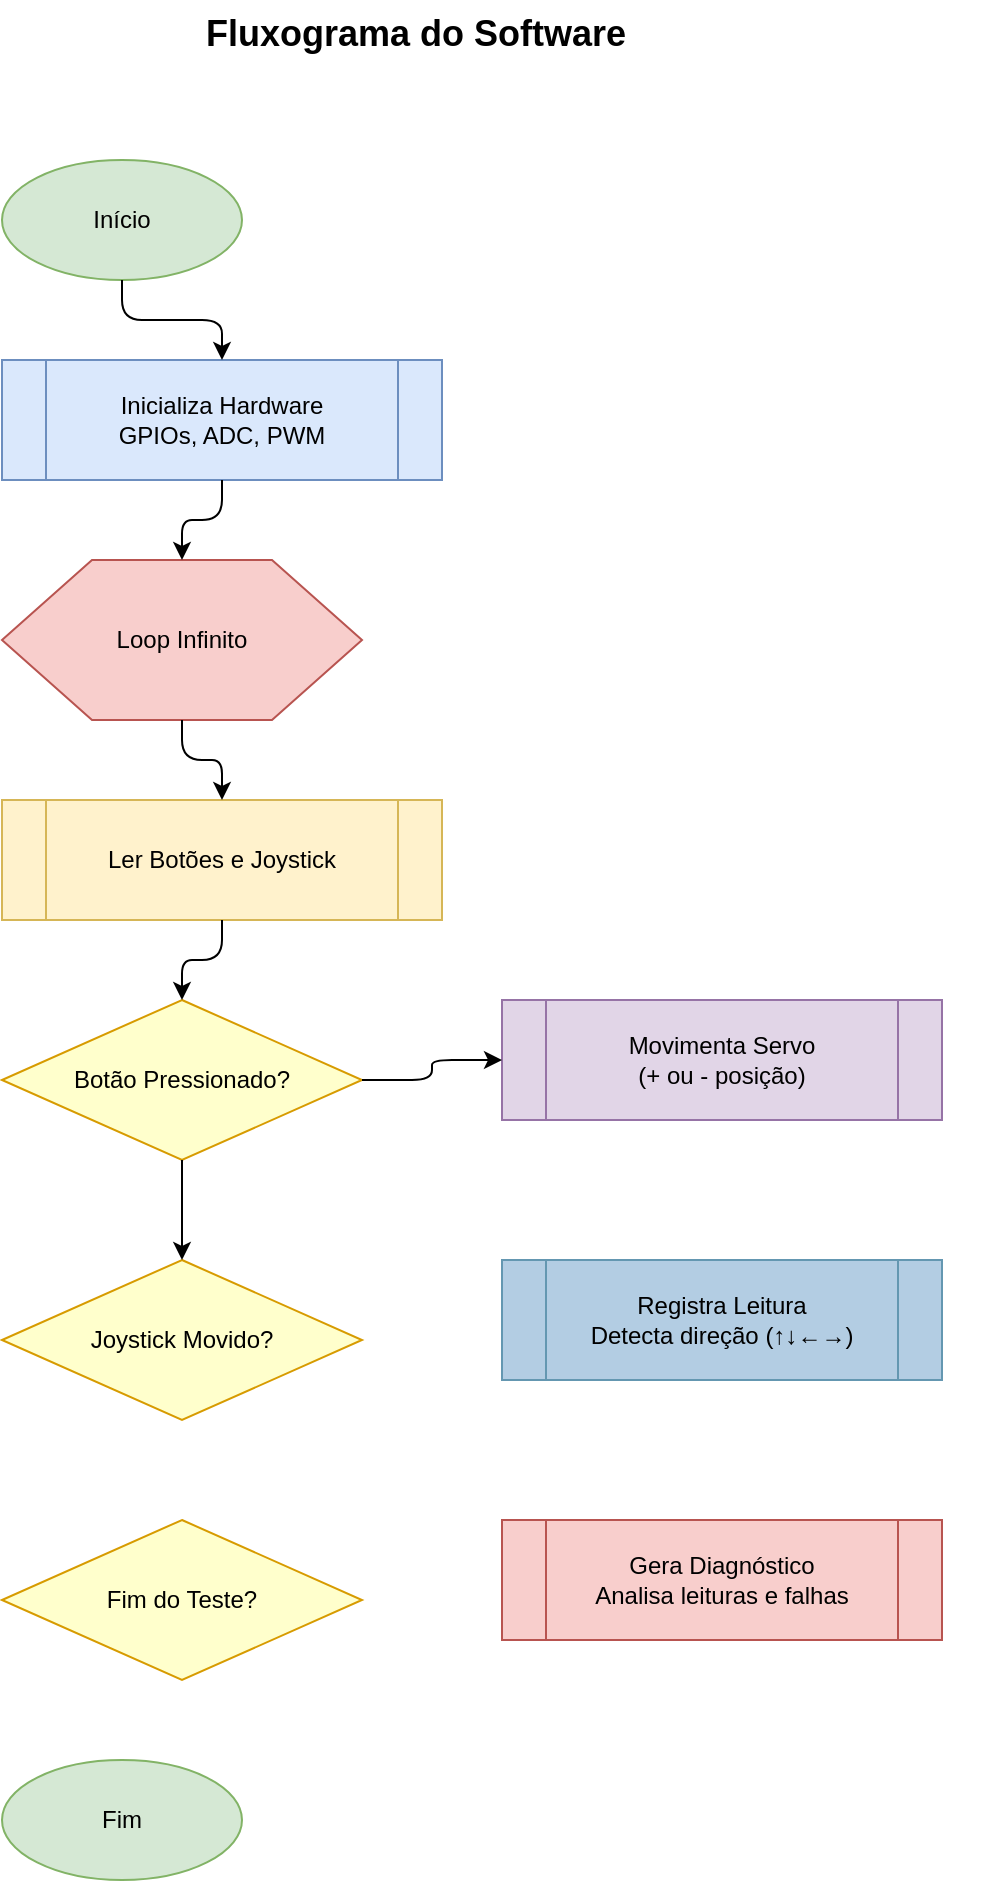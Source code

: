<?xml version="1.0" encoding="UTF-8"?>
<mxfile>
  <diagram id="SoftwareFlowchart" name="Fluxograma do Software">
    <mxGraphModel dx="1420" dy="900" grid="1" gridSize="10" guides="1" tooltips="1" connect="1" arrows="1" fold="1" page="1" pageScale="1" pageWidth="1920" pageHeight="1080" math="0" shadow="0">
      <root>
        <mxCell id="0"/>
        <mxCell id="1" parent="0"/>

        <!-- Título -->
        <mxCell id="title" value="Fluxograma do Software" style="text;html=1;fontSize=18;fontStyle=1;" vertex="1" parent="1">
          <mxGeometry x="500" y="20" width="400" height="40" as="geometry"/>
        </mxCell>

        <!-- Início -->
        <mxCell id="start" value="Início" style="ellipse;whiteSpace=wrap;html=1;fillColor=#d5e8d4;strokeColor=#82b366;" vertex="1" parent="1">
          <mxGeometry x="400" y="100" width="120" height="60" as="geometry"/>
        </mxCell>

        <!-- Inicialização de Hardware -->
        <mxCell id="initHardware" value="Inicializa Hardware&#10;GPIOs, ADC, PWM" style="shape=process;whiteSpace=wrap;html=1;fillColor=#dae8fc;strokeColor=#6c8ebf;" vertex="1" parent="1">
          <mxGeometry x="400" y="200" width="220" height="60" as="geometry"/>
        </mxCell>

        <!-- Loop Principal -->
        <mxCell id="loop" value="Loop Infinito" style="shape=hexagon;whiteSpace=wrap;html=1;fillColor=#f8cecc;strokeColor=#b85450;" vertex="1" parent="1">
          <mxGeometry x="400" y="300" width="180" height="80" as="geometry"/>
        </mxCell>

        <!-- Leitura de Controles -->
        <mxCell id="readControls" value="Ler Botões e Joystick" style="shape=process;whiteSpace=wrap;html=1;fillColor=#fff2cc;strokeColor=#d6b656;" vertex="1" parent="1">
          <mxGeometry x="400" y="420" width="220" height="60" as="geometry"/>
        </mxCell>

        <!-- Decisão: Botão pressionado? -->
        <mxCell id="buttonPressed" value="Botão Pressionado?" style="rhombus;whiteSpace=wrap;html=1;fillColor=#ffffcc;strokeColor=#d79b00;" vertex="1" parent="1">
          <mxGeometry x="400" y="520" width="180" height="80" as="geometry"/>
        </mxCell>

        <!-- Movimenta Servo -->
        <mxCell id="moveServo" value="Movimenta Servo&#10;(+ ou - posição)" style="shape=process;whiteSpace=wrap;html=1;fillColor=#e1d5e7;strokeColor=#9673a6;" vertex="1" parent="1">
          <mxGeometry x="650" y="520" width="220" height="60" as="geometry"/>
        </mxCell>

        <!-- Decisão: Joystick Movido? -->
        <mxCell id="joystickMoved" value="Joystick Movido?" style="rhombus;whiteSpace=wrap;html=1;fillColor=#ffffcc;strokeColor=#d79b00;" vertex="1" parent="1">
          <mxGeometry x="400" y="650" width="180" height="80" as="geometry"/>
        </mxCell>

        <!-- Registra Leitura -->
        <mxCell id="logReading" value="Registra Leitura&#10;Detecta direção (↑↓←→)" style="shape=process;whiteSpace=wrap;html=1;fillColor=#b3cde3;strokeColor=#6497b1;" vertex="1" parent="1">
          <mxGeometry x="650" y="650" width="220" height="60" as="geometry"/>
        </mxCell>

        <!-- Decisão: Fim do Teste? -->
        <mxCell id="endTest" value="Fim do Teste?" style="rhombus;whiteSpace=wrap;html=1;fillColor=#ffffcc;strokeColor=#d79b00;" vertex="1" parent="1">
          <mxGeometry x="400" y="780" width="180" height="80" as="geometry"/>
        </mxCell>

        <!-- Diagnóstico -->
        <mxCell id="diagnostic" value="Gera Diagnóstico&#10;Analisa leituras e falhas" style="shape=process;whiteSpace=wrap;html=1;fillColor=#f8cecc;strokeColor=#b85450;" vertex="1" parent="1">
          <mxGeometry x="650" y="780" width="220" height="60" as="geometry"/>
        </mxCell>

        <!-- Fim -->
        <mxCell id="end" value="Fim" style="ellipse;whiteSpace=wrap;html=1;fillColor=#d5e8d4;strokeColor=#82b366;" vertex="1" parent="1">
          <mxGeometry x="400" y="900" width="120" height="60" as="geometry"/>
        </mxCell>

        <!-- Conexões -->
        <mxCell id="arrow1" edge="1" parent="1" source="start" target="initHardware" style="edgeStyle=orthogonalEdgeStyle;rounded=1;">
          <mxGeometry relative="1" as="geometry"/>
        </mxCell>
        <mxCell id="arrow2" edge="1" parent="1" source="initHardware" target="loop" style="edgeStyle=orthogonalEdgeStyle;rounded=1;">
          <mxGeometry relative="1" as="geometry"/>
        </mxCell>
        <mxCell id="arrow3" edge="1" parent="1" source="loop" target="readControls" style="edgeStyle=orthogonalEdgeStyle;rounded=1;">
          <mxGeometry relative="1" as="geometry"/>
        </mxCell>
        <mxCell id="arrow4" edge="1" parent="1" source="readControls" target="buttonPressed" style="edgeStyle=orthogonalEdgeStyle;rounded=1;">
          <mxGeometry relative="1" as="geometry"/>
        </mxCell>
        <mxCell id="arrow5" edge="1" parent="1" source="buttonPressed" target="moveServo" style="edgeStyle=orthogonalEdgeStyle;rounded=1;" terminalPoint="{x:1, y:0.5}">
          <mxGeometry relative="1" as="geometry"/>
        </mxCell>
        <mxCell id="arrow6" edge="1" parent="1" source="buttonPressed" target="joystickMoved" style="edgeStyle=orthogonalEdgeStyle;rounded=1;">
          <mxGeometry relative="1" as="geometry"/>
        </mxCell>
      </root>
    </mxGraphModel>
  </diagram>
</mxfile>
